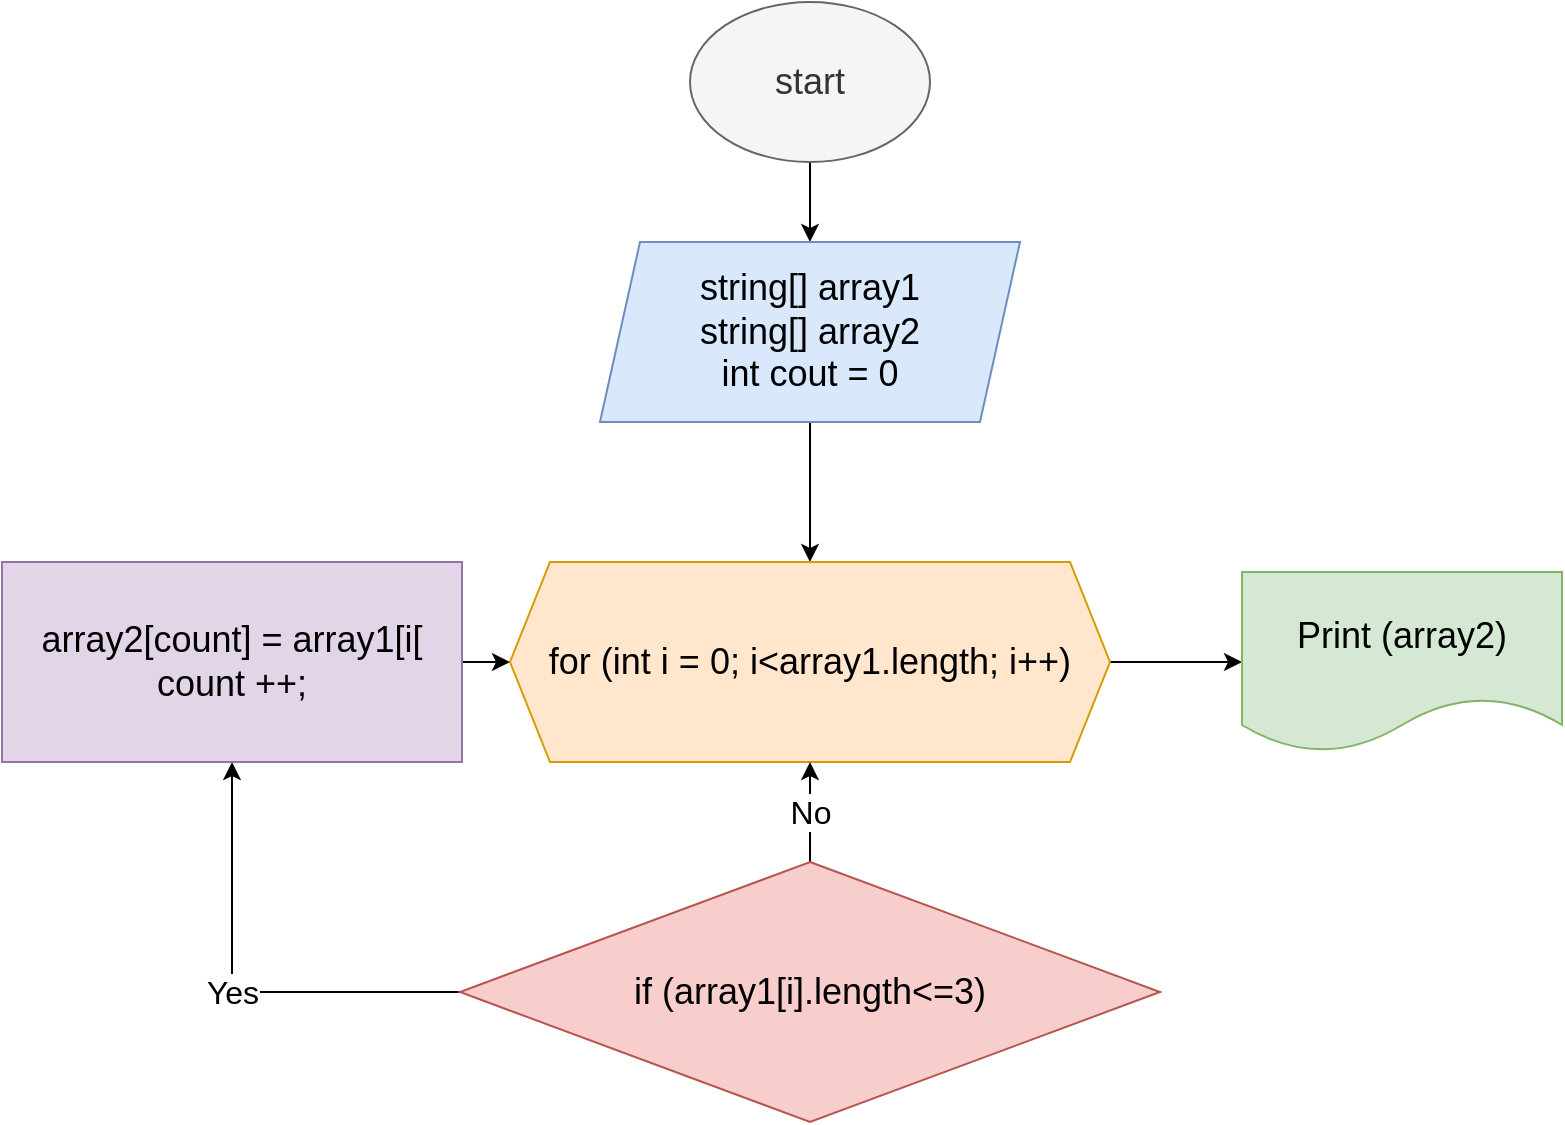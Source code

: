 <mxfile version="20.8.10" type="device"><diagram name="Страница 1" id="dRKBnQOnPCaKIPxdjw4W"><mxGraphModel dx="1173" dy="709" grid="1" gridSize="10" guides="1" tooltips="1" connect="1" arrows="1" fold="1" page="1" pageScale="1" pageWidth="827" pageHeight="1169" math="0" shadow="0"><root><mxCell id="0"/><mxCell id="1" parent="0"/><mxCell id="6dHQQFWNmTtlq5cBF8lz-12" value="" style="edgeStyle=orthogonalEdgeStyle;rounded=0;orthogonalLoop=1;jettySize=auto;html=1;" edge="1" parent="1" source="6dHQQFWNmTtlq5cBF8lz-2" target="6dHQQFWNmTtlq5cBF8lz-3"><mxGeometry relative="1" as="geometry"/></mxCell><mxCell id="6dHQQFWNmTtlq5cBF8lz-2" value="&lt;font style=&quot;font-size: 18px;&quot;&gt;start&lt;/font&gt;" style="ellipse;whiteSpace=wrap;html=1;fillColor=#f5f5f5;fontColor=#333333;strokeColor=#666666;" vertex="1" parent="1"><mxGeometry x="354" width="120" height="80" as="geometry"/></mxCell><mxCell id="6dHQQFWNmTtlq5cBF8lz-11" value="" style="edgeStyle=orthogonalEdgeStyle;rounded=0;orthogonalLoop=1;jettySize=auto;html=1;" edge="1" parent="1" source="6dHQQFWNmTtlq5cBF8lz-3" target="6dHQQFWNmTtlq5cBF8lz-4"><mxGeometry relative="1" as="geometry"/></mxCell><mxCell id="6dHQQFWNmTtlq5cBF8lz-3" value="&lt;font style=&quot;font-size: 18px;&quot;&gt;string[] array1&lt;br&gt;string[] array2&lt;br&gt;int cout = 0&lt;/font&gt;" style="shape=parallelogram;perimeter=parallelogramPerimeter;whiteSpace=wrap;html=1;fixedSize=1;fillColor=#dae8fc;strokeColor=#6c8ebf;" vertex="1" parent="1"><mxGeometry x="309" y="120" width="210" height="90" as="geometry"/></mxCell><mxCell id="6dHQQFWNmTtlq5cBF8lz-16" value="" style="edgeStyle=orthogonalEdgeStyle;rounded=0;orthogonalLoop=1;jettySize=auto;html=1;fontSize=18;" edge="1" parent="1" source="6dHQQFWNmTtlq5cBF8lz-4" target="6dHQQFWNmTtlq5cBF8lz-15"><mxGeometry relative="1" as="geometry"/></mxCell><mxCell id="6dHQQFWNmTtlq5cBF8lz-4" value="&lt;font style=&quot;font-size: 18px;&quot;&gt;for (int i = 0; i&amp;lt;array1.length; i++)&lt;/font&gt;" style="shape=hexagon;perimeter=hexagonPerimeter2;whiteSpace=wrap;html=1;fixedSize=1;fillColor=#ffe6cc;strokeColor=#d79b00;" vertex="1" parent="1"><mxGeometry x="264" y="280" width="300" height="100" as="geometry"/></mxCell><mxCell id="6dHQQFWNmTtlq5cBF8lz-9" value="Yes" style="edgeStyle=orthogonalEdgeStyle;rounded=0;orthogonalLoop=1;jettySize=auto;html=1;entryX=0.5;entryY=1;entryDx=0;entryDy=0;exitX=0;exitY=0.5;exitDx=0;exitDy=0;fontSize=16;" edge="1" parent="1" source="6dHQQFWNmTtlq5cBF8lz-5" target="6dHQQFWNmTtlq5cBF8lz-7"><mxGeometry relative="1" as="geometry"/></mxCell><mxCell id="6dHQQFWNmTtlq5cBF8lz-10" value="No" style="edgeStyle=orthogonalEdgeStyle;rounded=0;orthogonalLoop=1;jettySize=auto;html=1;entryX=0.5;entryY=1;entryDx=0;entryDy=0;fontSize=16;" edge="1" parent="1" source="6dHQQFWNmTtlq5cBF8lz-5" target="6dHQQFWNmTtlq5cBF8lz-4"><mxGeometry relative="1" as="geometry"/></mxCell><mxCell id="6dHQQFWNmTtlq5cBF8lz-5" value="&lt;font style=&quot;font-size: 18px;&quot;&gt;if (array1[i].length&amp;lt;=3)&lt;/font&gt;" style="rhombus;whiteSpace=wrap;html=1;fillColor=#f8cecc;strokeColor=#b85450;" vertex="1" parent="1"><mxGeometry x="239" y="430" width="350" height="130" as="geometry"/></mxCell><mxCell id="6dHQQFWNmTtlq5cBF8lz-8" style="edgeStyle=orthogonalEdgeStyle;rounded=0;orthogonalLoop=1;jettySize=auto;html=1;entryX=0;entryY=0.5;entryDx=0;entryDy=0;" edge="1" parent="1" source="6dHQQFWNmTtlq5cBF8lz-7" target="6dHQQFWNmTtlq5cBF8lz-4"><mxGeometry relative="1" as="geometry"/></mxCell><mxCell id="6dHQQFWNmTtlq5cBF8lz-7" value="&lt;font style=&quot;font-size: 18px;&quot;&gt;array2[count] = array1[i[&lt;br&gt;count ++;&lt;/font&gt;" style="rounded=0;whiteSpace=wrap;html=1;fillColor=#e1d5e7;strokeColor=#9673a6;" vertex="1" parent="1"><mxGeometry x="10" y="280" width="230" height="100" as="geometry"/></mxCell><mxCell id="6dHQQFWNmTtlq5cBF8lz-15" value="Print (array2)" style="shape=document;whiteSpace=wrap;html=1;boundedLbl=1;fontSize=18;fillColor=#d5e8d4;strokeColor=#82b366;" vertex="1" parent="1"><mxGeometry x="630" y="285" width="160" height="90" as="geometry"/></mxCell></root></mxGraphModel></diagram></mxfile>